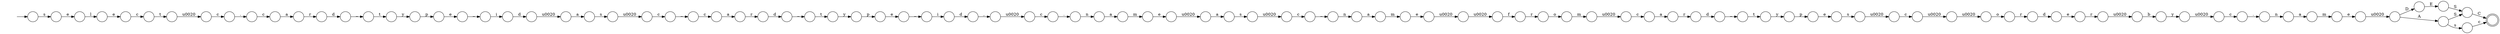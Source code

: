 digraph Automaton {
  rankdir = LR;
  0 [shape=circle,label=""];
  0 -> 58 [label="S"]
  1 [shape=circle,label=""];
  1 -> 100 [label="\u0020"]
  2 [shape=circle,label=""];
  2 -> 44 [label="c"]
  3 [shape=circle,label=""];
  3 -> 11 [label="a"]
  4 [shape=circle,label=""];
  4 -> 39 [label="a"]
  5 [shape=circle,label=""];
  5 -> 34 [label="r"]
  6 [shape=circle,label=""];
  6 -> 7 [label="\u0020"]
  7 [shape=circle,label=""];
  7 -> 86 [label="a"]
  8 [shape=circle,label=""];
  8 -> 57 [label="m"]
  9 [shape=circle,label=""];
  9 -> 50 [label="c"]
  10 [shape=circle,label=""];
  10 -> 30 [label="c"]
  11 [shape=circle,label=""];
  11 -> 90 [label="r"]
  12 [shape=circle,label=""];
  12 -> 32 [label="t"]
  13 [shape=circle,label=""];
  13 -> 21 [label="\u0020"]
  14 [shape=circle,label=""];
  14 -> 54 [label="\u0020"]
  15 [shape=circle,label=""];
  15 -> 83 [label="e"]
  16 [shape=circle,label=""];
  16 -> 37 [label="d"]
  17 [shape=circle,label=""];
  17 -> 74 [label="p"]
  18 [shape=circle,label=""];
  18 -> 40 [label="_"]
  19 [shape=circle,label=""];
  19 -> 87 [label="b"]
  20 [shape=circle,label=""];
  20 -> 45 [label="\u0020"]
  21 [shape=circle,label=""];
  21 -> 85 [label="\u0020"]
  22 [shape=circle,label=""];
  22 -> 15 [label="m"]
  23 [shape=circle,label=""];
  23 -> 8 [label="a"]
  24 [shape=circle,label=""];
  24 -> 59 [label="."]
  25 [shape=circle,label=""];
  25 -> 23 [label="n"]
  26 [shape=circle,label=""];
  26 -> 41 [label="e"]
  27 [shape=circle,label=""];
  27 -> 38 [label="\u0020"]
  28 [shape=circle,label=""];
  28 -> 66 [label="n"]
  29 [shape=circle,label=""];
  29 -> 76 [label="_"]
  30 [shape=circle,label=""];
  30 -> 28 [label="_"]
  31 [shape=circle,label=""];
  31 -> 70 [label="c"]
  32 [shape=circle,label=""];
  32 -> 63 [label="y"]
  33 [shape=circle,label=""];
  33 -> 95 [label="_"]
  34 [shape=circle,label=""];
  34 -> 69 [label="o"]
  35 [shape=circle,label=""];
  35 -> 19 [label="\u0020"]
  36 [shape=circle,label=""];
  36 -> 51 [label="t"]
  37 [shape=circle,label=""];
  37 -> 53 [label=","]
  38 [shape=circle,label=""];
  38 -> 24 [label="c"]
  39 [shape=circle,label=""];
  39 -> 96 [label="r"]
  40 [shape=circle,label=""];
  40 -> 99 [label="i"]
  41 [shape=circle,label=""];
  41 -> 35 [label="r"]
  42 [shape=circle,label=""];
  42 -> 9 [label="e"]
  43 [shape=circle,label=""];
  43 -> 42 [label="l"]
  44 [shape=doublecircle,label=""];
  45 [shape=circle,label=""];
  45 -> 98 [label="\u0020"]
  46 [shape=circle,label=""];
  46 -> 20 [label="e"]
  47 [shape=circle,label=""];
  47 -> 52 [label="\u0020"]
  48 [shape=circle,label=""];
  48 -> 65 [label="\u0020"]
  49 [shape=circle,label=""];
  49 -> 12 [label="_"]
  50 [shape=circle,label=""];
  50 -> 27 [label="t"]
  51 [shape=circle,label=""];
  51 -> 17 [label="y"]
  52 [shape=circle,label=""];
  52 -> 33 [label="c"]
  53 [shape=circle,label=""];
  53 -> 31 [label="\u0020"]
  54 [shape=circle,label=""];
  54 -> 72 [label="a"]
  55 [shape=circle,label=""];
  55 -> 97 [label="t"]
  56 [shape=circle,label=""];
  56 -> 64 [label="r"]
  57 [shape=circle,label=""];
  57 -> 14 [label="e"]
  58 [shape=circle,label=""];
  58 -> 44 [label="C"]
  59 [shape=circle,label=""];
  59 -> 4 [label="c"]
  60 [shape=circle,label=""];
  60 -> 0 [label="E"]
  61 [shape=circle,label=""];
  61 -> 10 [label="\u0020"]
  62 [shape=circle,label=""];
  initial [shape=plaintext,label=""];
  initial -> 62
  62 -> 81 [label="s"]
  63 [shape=circle,label=""];
  63 -> 80 [label="p"]
  64 [shape=circle,label=""];
  64 -> 77 [label="d"]
  65 [shape=circle,label=""];
  65 -> 92 [label="c"]
  66 [shape=circle,label=""];
  66 -> 94 [label="a"]
  67 [shape=circle,label=""];
  67 -> 84 [label="e"]
  68 [shape=circle,label=""];
  68 -> 88 [label="A"]
  68 -> 60 [label="D"]
  69 [shape=circle,label=""];
  69 -> 79 [label="m"]
  70 [shape=circle,label=""];
  70 -> 25 [label="."]
  71 [shape=circle,label=""];
  71 -> 26 [label="d"]
  72 [shape=circle,label=""];
  72 -> 61 [label="s"]
  73 [shape=circle,label=""];
  73 -> 56 [label="a"]
  74 [shape=circle,label=""];
  74 -> 18 [label="e"]
  75 [shape=circle,label=""];
  75 -> 67 [label="p"]
  76 [shape=circle,label=""];
  76 -> 16 [label="i"]
  77 [shape=circle,label=""];
  77 -> 55 [label="_"]
  78 [shape=circle,label=""];
  78 -> 36 [label="_"]
  79 [shape=circle,label=""];
  79 -> 82 [label="\u0020"]
  80 [shape=circle,label=""];
  80 -> 29 [label="e"]
  81 [shape=circle,label=""];
  81 -> 43 [label="e"]
  82 [shape=circle,label=""];
  82 -> 73 [label="c"]
  83 [shape=circle,label=""];
  83 -> 68 [label="\u0020"]
  84 [shape=circle,label=""];
  84 -> 1 [label="s"]
  85 [shape=circle,label=""];
  85 -> 93 [label="o"]
  86 [shape=circle,label=""];
  86 -> 47 [label="s"]
  87 [shape=circle,label=""];
  87 -> 48 [label="y"]
  88 [shape=circle,label=""];
  88 -> 58 [label="S"]
  88 -> 2 [label="s"]
  89 [shape=circle,label=""];
  89 -> 22 [label="a"]
  90 [shape=circle,label=""];
  90 -> 49 [label="d"]
  91 [shape=circle,label=""];
  91 -> 89 [label="n"]
  92 [shape=circle,label=""];
  92 -> 91 [label="."]
  93 [shape=circle,label=""];
  93 -> 71 [label="r"]
  94 [shape=circle,label=""];
  94 -> 46 [label="m"]
  95 [shape=circle,label=""];
  95 -> 3 [label="c"]
  96 [shape=circle,label=""];
  96 -> 78 [label="d"]
  97 [shape=circle,label=""];
  97 -> 75 [label="y"]
  98 [shape=circle,label=""];
  98 -> 5 [label="f"]
  99 [shape=circle,label=""];
  99 -> 6 [label="d"]
  100 [shape=circle,label=""];
  100 -> 13 [label="c"]
}

